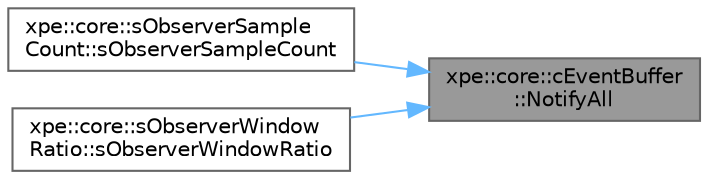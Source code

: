 digraph "xpe::core::cEventBuffer::NotifyAll"
{
 // LATEX_PDF_SIZE
  bgcolor="transparent";
  edge [fontname=Helvetica,fontsize=10,labelfontname=Helvetica,labelfontsize=10];
  node [fontname=Helvetica,fontsize=10,shape=box,height=0.2,width=0.4];
  rankdir="RL";
  Node1 [id="Node000001",label="xpe::core::cEventBuffer\l::NotifyAll",height=0.2,width=0.4,color="gray40", fillcolor="grey60", style="filled", fontcolor="black",tooltip=" "];
  Node1 -> Node2 [id="edge5_Node000001_Node000002",dir="back",color="steelblue1",style="solid",tooltip=" "];
  Node2 [id="Node000002",label="xpe::core::sObserverSample\lCount::sObserverSampleCount",height=0.2,width=0.4,color="grey40", fillcolor="white", style="filled",URL="$structxpe_1_1core_1_1s_observer_sample_count.html#a139ad0f42b4f4fada31c94a4c12ede63",tooltip=" "];
  Node1 -> Node3 [id="edge6_Node000001_Node000003",dir="back",color="steelblue1",style="solid",tooltip=" "];
  Node3 [id="Node000003",label="xpe::core::sObserverWindow\lRatio::sObserverWindowRatio",height=0.2,width=0.4,color="grey40", fillcolor="white", style="filled",URL="$structxpe_1_1core_1_1s_observer_window_ratio.html#ae68d3a3544c87ab3b2af8ad258c6248d",tooltip=" "];
}
